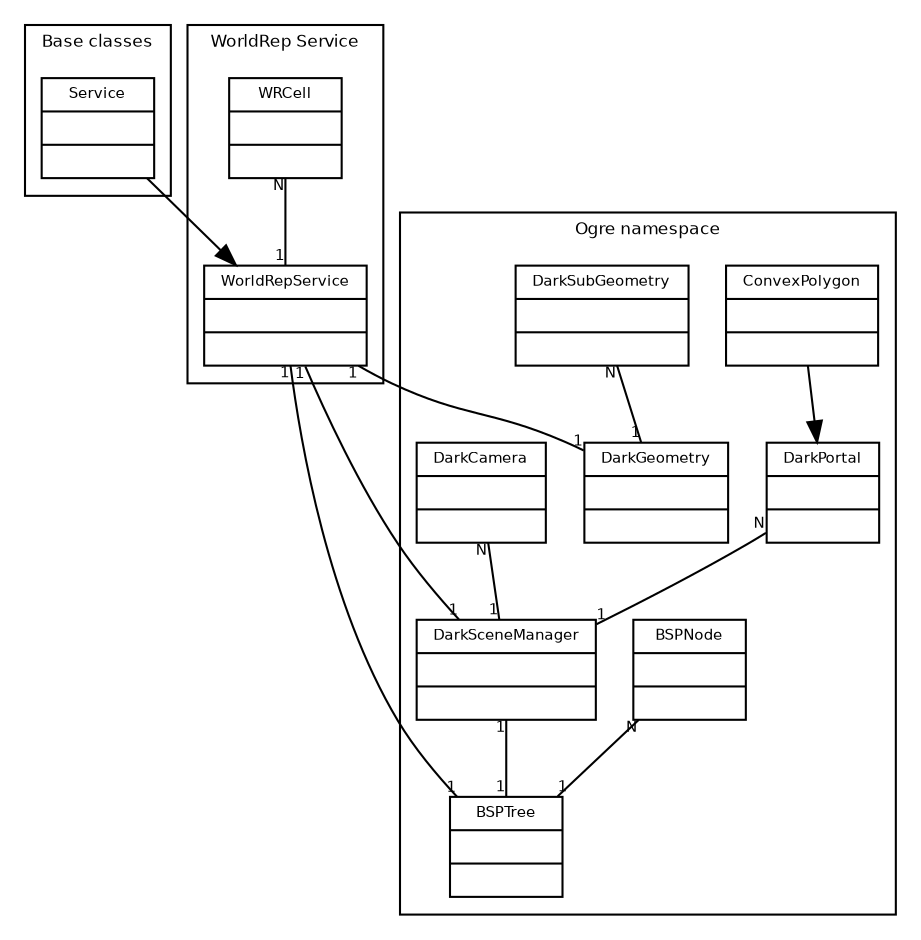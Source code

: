 digraph G {
	fontname = "Bitstream Vera Sans"
	fontsize = 8
	
	node [
		fontname = "Bitstream Vera Sans"
		fontsize = 7
		shape = "record"	
	]
	
	edge [
		fontname = "Bitstream Vera Sans"
		fontsize = 7
	]
	
	
	subgraph clusterBase {
		label = "Base classes"
	
		Service [
			label = "{Service||}"
		]
	
	
	}
	
	subgraph clusterOgre {
		label = "Ogre namespace"
	
		DarkSceneManager [
			label = "{DarkSceneManager||}"
		]
		
		DarkGeometry [
			label = "{DarkGeometry||}"
		]
		
		DarkSubGeometry [
			label = "{DarkSubGeometry||}"
		]
		
		BSPTree [
			label = "{BSPTree||}"
		]
		
		BSPNode [
			label = "{BSPNode||}"
		]
		
		ConvexPolygon [
			label = "{ConvexPolygon||}"
		]
		
		DarkPortal [
			label = "{DarkPortal||}"
		]
		
		DarkCamera [
			label = "{DarkCamera||}"
		]
	}
		
	subgraph clusterWRSvc {
		label = "WorldRep Service"
		
		WorldRepService [
			label = "{WorldRepService||}"
		]
	
		WRCell [
			label = "{WRCell||}"
		]
	}	
	
	Service -> WorldRepService
	ConvexPolygon -> DarkPortal
	
	edge [
		arrowhead = "none"

                headlabel = "1"
                taillabel = "1"
	]
	
	WorldRepService -> DarkGeometry
	WorldRepService -> DarkSceneManager	
	WorldRepService -> BSPTree		
	DarkSceneManager -> BSPTree
	
	edge [
		arrowhead = "none"

                headlabel = "1"
                taillabel = "N"
	]
	
	WRCell -> WorldRepService
	BSPNode -> BSPTree
	DarkCamera -> DarkSceneManager
	DarkPortal -> DarkSceneManager
	DarkSubGeometry -> DarkGeometry
}